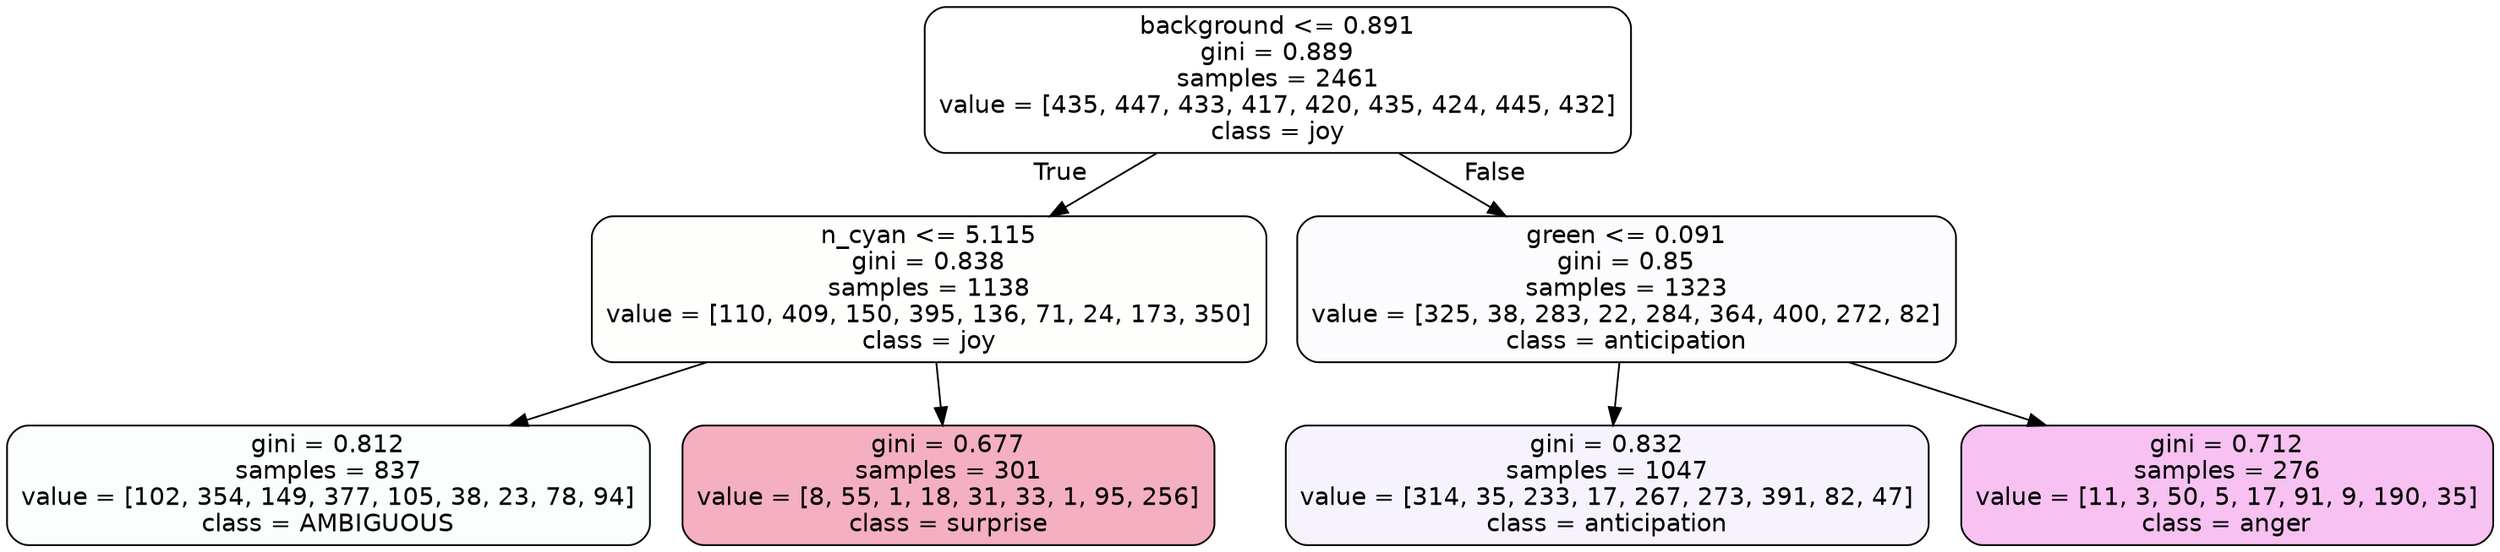 digraph Tree {
node [shape=box, style="filled, rounded", color="black", fontname=helvetica] ;
edge [fontname=helvetica] ;
0 [label="background <= 0.891\ngini = 0.889\nsamples = 2461\nvalue = [435, 447, 433, 417, 420, 435, 424, 445, 432]\nclass = joy", fillcolor="#d7e53900"] ;
1 [label="n_cyan <= 5.115\ngini = 0.838\nsamples = 1138\nvalue = [110, 409, 150, 395, 136, 71, 24, 173, 350]\nclass = joy", fillcolor="#d7e53903"] ;
0 -> 1 [labeldistance=2.5, labelangle=45, headlabel="True"] ;
2 [label="gini = 0.812\nsamples = 837\nvalue = [102, 354, 149, 377, 105, 38, 23, 78, 94]\nclass = AMBIGUOUS", fillcolor="#39e58106"] ;
1 -> 2 ;
3 [label="gini = 0.677\nsamples = 301\nvalue = [8, 55, 1, 18, 31, 33, 1, 95, 256]\nclass = surprise", fillcolor="#e5396466"] ;
1 -> 3 ;
4 [label="green <= 0.091\ngini = 0.85\nsamples = 1323\nvalue = [325, 38, 283, 22, 284, 364, 400, 272, 82]\nclass = anticipation", fillcolor="#8139e505"] ;
0 -> 4 [labeldistance=2.5, labelangle=-45, headlabel="False"] ;
5 [label="gini = 0.832\nsamples = 1047\nvalue = [314, 35, 233, 17, 267, 273, 391, 82, 47]\nclass = anticipation", fillcolor="#8139e50f"] ;
4 -> 5 ;
6 [label="gini = 0.712\nsamples = 276\nvalue = [11, 3, 50, 5, 17, 91, 9, 190, 35]\nclass = anger", fillcolor="#e539d74f"] ;
4 -> 6 ;
}